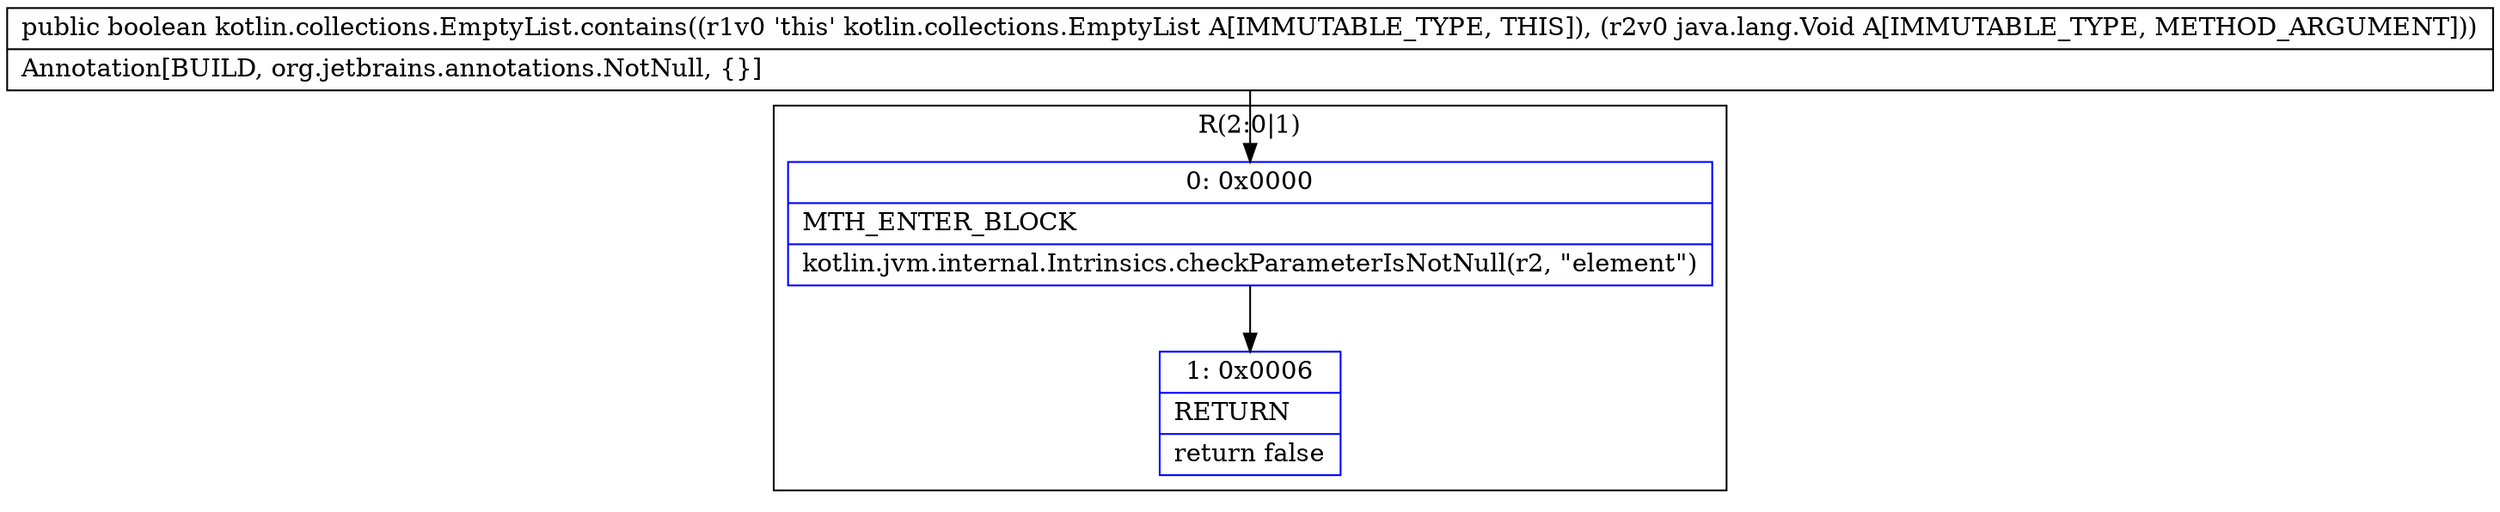 digraph "CFG forkotlin.collections.EmptyList.contains(Ljava\/lang\/Void;)Z" {
subgraph cluster_Region_1944382938 {
label = "R(2:0|1)";
node [shape=record,color=blue];
Node_0 [shape=record,label="{0\:\ 0x0000|MTH_ENTER_BLOCK\l|kotlin.jvm.internal.Intrinsics.checkParameterIsNotNull(r2, \"element\")\l}"];
Node_1 [shape=record,label="{1\:\ 0x0006|RETURN\l|return false\l}"];
}
MethodNode[shape=record,label="{public boolean kotlin.collections.EmptyList.contains((r1v0 'this' kotlin.collections.EmptyList A[IMMUTABLE_TYPE, THIS]), (r2v0 java.lang.Void A[IMMUTABLE_TYPE, METHOD_ARGUMENT]))  | Annotation[BUILD, org.jetbrains.annotations.NotNull, \{\}]\l}"];
MethodNode -> Node_0;
Node_0 -> Node_1;
}

